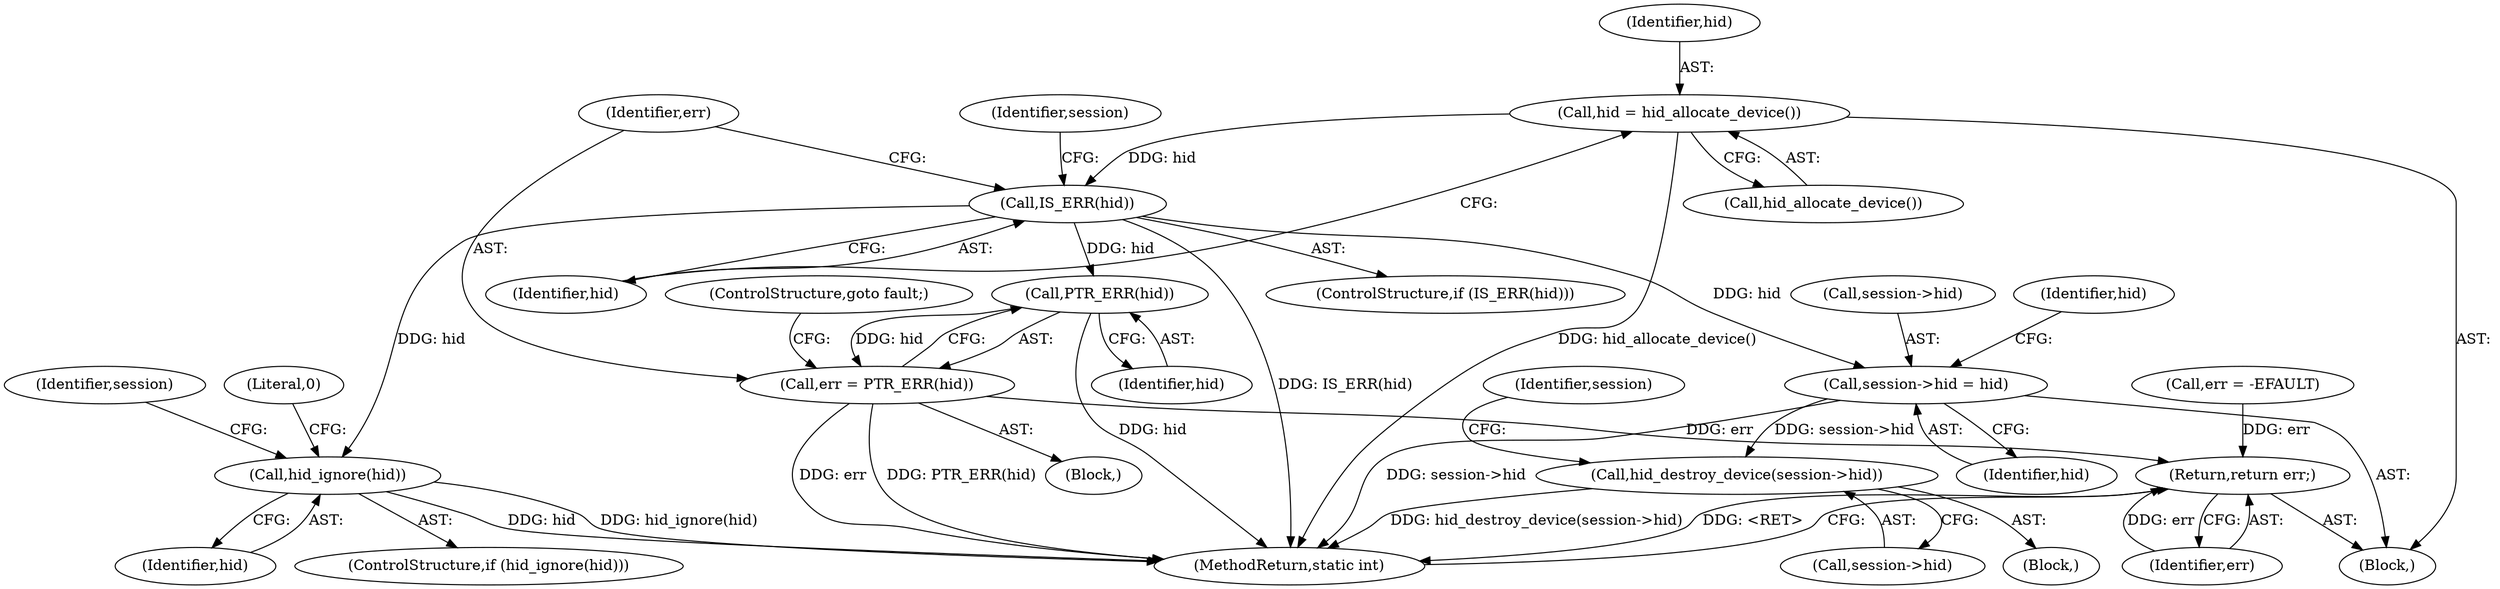 digraph "0_linux_0a9ab9bdb3e891762553f667066190c1d22ad62b@API" {
"1000148" [label="(Call,hid = hid_allocate_device())"];
"1000152" [label="(Call,IS_ERR(hid))"];
"1000157" [label="(Call,PTR_ERR(hid))"];
"1000155" [label="(Call,err = PTR_ERR(hid))"];
"1000308" [label="(Return,return err;)"];
"1000160" [label="(Call,session->hid = hid)"];
"1000284" [label="(Call,hid_destroy_device(session->hid))"];
"1000281" [label="(Call,hid_ignore(hid))"];
"1000285" [label="(Call,session->hid)"];
"1000283" [label="(Block,)"];
"1000308" [label="(Return,return err;)"];
"1000151" [label="(ControlStructure,if (IS_ERR(hid)))"];
"1000157" [label="(Call,PTR_ERR(hid))"];
"1000136" [label="(Call,err = -EFAULT)"];
"1000167" [label="(Identifier,hid)"];
"1000297" [label="(Literal,0)"];
"1000286" [label="(Identifier,session)"];
"1000284" [label="(Call,hid_destroy_device(session->hid))"];
"1000156" [label="(Identifier,err)"];
"1000150" [label="(Call,hid_allocate_device())"];
"1000152" [label="(Call,IS_ERR(hid))"];
"1000281" [label="(Call,hid_ignore(hid))"];
"1000159" [label="(ControlStructure,goto fault;)"];
"1000282" [label="(Identifier,hid)"];
"1000149" [label="(Identifier,hid)"];
"1000161" [label="(Call,session->hid)"];
"1000310" [label="(MethodReturn,static int)"];
"1000158" [label="(Identifier,hid)"];
"1000280" [label="(ControlStructure,if (hid_ignore(hid)))"];
"1000148" [label="(Call,hid = hid_allocate_device())"];
"1000155" [label="(Call,err = PTR_ERR(hid))"];
"1000154" [label="(Block,)"];
"1000162" [label="(Identifier,session)"];
"1000160" [label="(Call,session->hid = hid)"];
"1000164" [label="(Identifier,hid)"];
"1000104" [label="(Block,)"];
"1000309" [label="(Identifier,err)"];
"1000153" [label="(Identifier,hid)"];
"1000290" [label="(Identifier,session)"];
"1000148" -> "1000104"  [label="AST: "];
"1000148" -> "1000150"  [label="CFG: "];
"1000149" -> "1000148"  [label="AST: "];
"1000150" -> "1000148"  [label="AST: "];
"1000153" -> "1000148"  [label="CFG: "];
"1000148" -> "1000310"  [label="DDG: hid_allocate_device()"];
"1000148" -> "1000152"  [label="DDG: hid"];
"1000152" -> "1000151"  [label="AST: "];
"1000152" -> "1000153"  [label="CFG: "];
"1000153" -> "1000152"  [label="AST: "];
"1000156" -> "1000152"  [label="CFG: "];
"1000162" -> "1000152"  [label="CFG: "];
"1000152" -> "1000310"  [label="DDG: IS_ERR(hid)"];
"1000152" -> "1000157"  [label="DDG: hid"];
"1000152" -> "1000160"  [label="DDG: hid"];
"1000152" -> "1000281"  [label="DDG: hid"];
"1000157" -> "1000155"  [label="AST: "];
"1000157" -> "1000158"  [label="CFG: "];
"1000158" -> "1000157"  [label="AST: "];
"1000155" -> "1000157"  [label="CFG: "];
"1000157" -> "1000310"  [label="DDG: hid"];
"1000157" -> "1000155"  [label="DDG: hid"];
"1000155" -> "1000154"  [label="AST: "];
"1000156" -> "1000155"  [label="AST: "];
"1000159" -> "1000155"  [label="CFG: "];
"1000155" -> "1000310"  [label="DDG: PTR_ERR(hid)"];
"1000155" -> "1000310"  [label="DDG: err"];
"1000155" -> "1000308"  [label="DDG: err"];
"1000308" -> "1000104"  [label="AST: "];
"1000308" -> "1000309"  [label="CFG: "];
"1000309" -> "1000308"  [label="AST: "];
"1000310" -> "1000308"  [label="CFG: "];
"1000308" -> "1000310"  [label="DDG: <RET>"];
"1000309" -> "1000308"  [label="DDG: err"];
"1000136" -> "1000308"  [label="DDG: err"];
"1000160" -> "1000104"  [label="AST: "];
"1000160" -> "1000164"  [label="CFG: "];
"1000161" -> "1000160"  [label="AST: "];
"1000164" -> "1000160"  [label="AST: "];
"1000167" -> "1000160"  [label="CFG: "];
"1000160" -> "1000310"  [label="DDG: session->hid"];
"1000160" -> "1000284"  [label="DDG: session->hid"];
"1000284" -> "1000283"  [label="AST: "];
"1000284" -> "1000285"  [label="CFG: "];
"1000285" -> "1000284"  [label="AST: "];
"1000290" -> "1000284"  [label="CFG: "];
"1000284" -> "1000310"  [label="DDG: hid_destroy_device(session->hid)"];
"1000281" -> "1000280"  [label="AST: "];
"1000281" -> "1000282"  [label="CFG: "];
"1000282" -> "1000281"  [label="AST: "];
"1000286" -> "1000281"  [label="CFG: "];
"1000297" -> "1000281"  [label="CFG: "];
"1000281" -> "1000310"  [label="DDG: hid"];
"1000281" -> "1000310"  [label="DDG: hid_ignore(hid)"];
}

